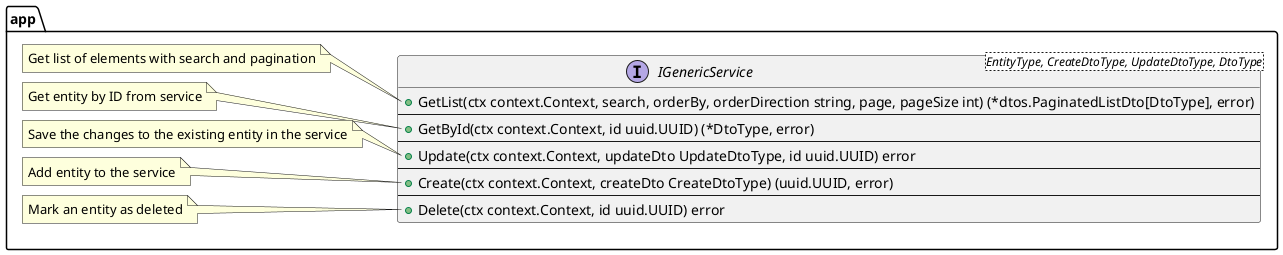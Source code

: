 @startuml IGenericService

package app {
    interface IGenericService<EntityType, CreateDtoType, UpdateDtoType, DtoType> {
        +GetList(ctx context.Context, search, orderBy, orderDirection string, page, pageSize int) (*dtos.PaginatedListDto[DtoType], error)
        --
        +GetById(ctx context.Context, id uuid.UUID) (*DtoType, error)
        --
        +Update(ctx context.Context, updateDto UpdateDtoType, id uuid.UUID) error
        --
        +Create(ctx context.Context, createDto CreateDtoType) (uuid.UUID, error)
        --
        +Delete(ctx context.Context, id uuid.UUID) error
    }
    note left of IGenericService::GetList
        Get list of elements with search and pagination
    end note

    note left of IGenericService::GetById
        Get entity by ID from service
    end note

    note left of IGenericService::Update
        Save the changes to the existing entity in the service
    end note

    note left of IGenericService::Create
        Add entity to the service
    end note

    note left of IGenericService::Delete
        Mark an entity as deleted
    end note
}

@enduml
